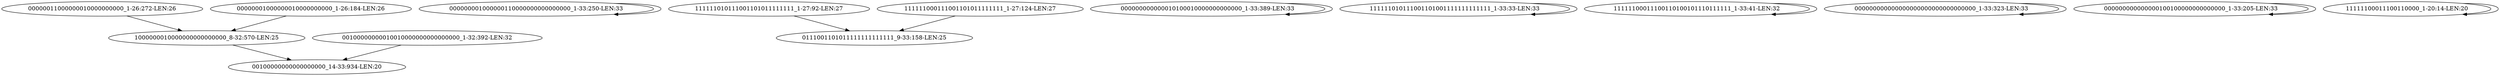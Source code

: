 digraph G {
    "00000011000000010000000000_1-26:272-LEN:26" -> "1000000010000000000000000_8-32:570-LEN:25";
    "000000001000000110000000000000000_1-33:250-LEN:33" -> "000000001000000110000000000000000_1-33:250-LEN:33";
    "111111010111001101011111111_1-27:92-LEN:27" -> "0111001101011111111111111_9-33:158-LEN:25";
    "000000000000010100010000000000000_1-33:389-LEN:33" -> "000000000000010100010000000000000_1-33:389-LEN:33";
    "1000000010000000000000000_8-32:570-LEN:25" -> "00100000000000000000_14-33:934-LEN:20";
    "111111010111001101001111111111111_1-33:33-LEN:33" -> "111111010111001101001111111111111_1-33:33-LEN:33";
    "111111000111001101011111111_1-27:124-LEN:27" -> "0111001101011111111111111_9-33:158-LEN:25";
    "11111100011100110100101110111111_1-33:41-LEN:32" -> "11111100011100110100101110111111_1-33:41-LEN:32";
    "000000000000000000000000000000000_1-33:323-LEN:33" -> "000000000000000000000000000000000_1-33:323-LEN:33";
    "00100000000010010000000000000000_1-32:392-LEN:32" -> "00100000000000000000_14-33:934-LEN:20";
    "00000001000000010000000000_1-26:184-LEN:26" -> "1000000010000000000000000_8-32:570-LEN:25";
    "000000000000000100100000000000000_1-33:205-LEN:33" -> "000000000000000100100000000000000_1-33:205-LEN:33";
    "11111100011100110000_1-20:14-LEN:20" -> "11111100011100110000_1-20:14-LEN:20";
}
